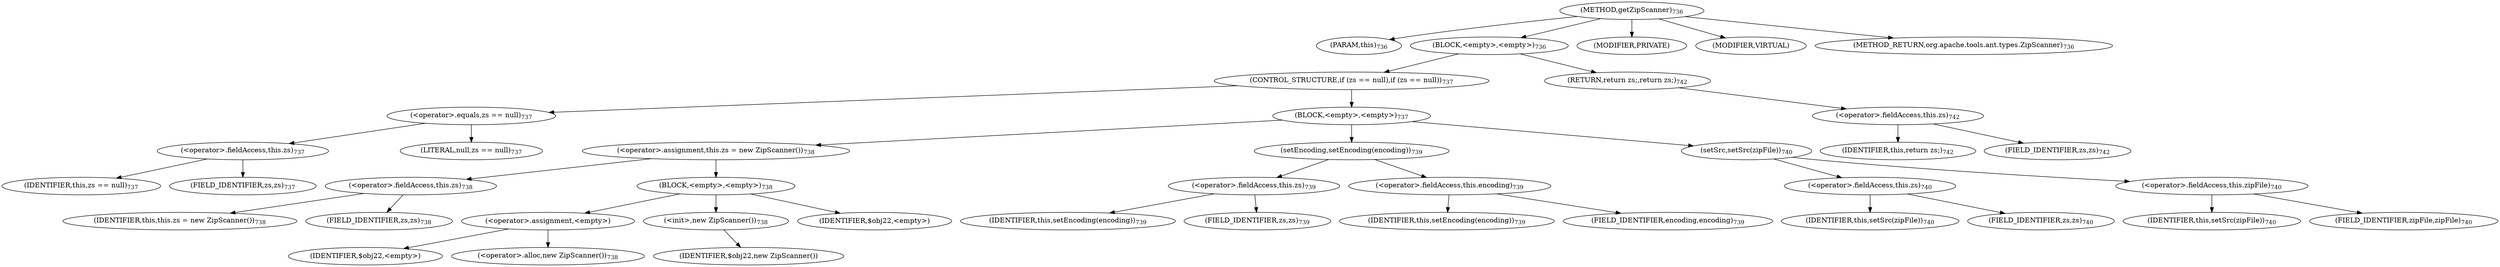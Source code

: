 digraph "getZipScanner" {  
"1751" [label = <(METHOD,getZipScanner)<SUB>736</SUB>> ]
"1752" [label = <(PARAM,this)<SUB>736</SUB>> ]
"1753" [label = <(BLOCK,&lt;empty&gt;,&lt;empty&gt;)<SUB>736</SUB>> ]
"1754" [label = <(CONTROL_STRUCTURE,if (zs == null),if (zs == null))<SUB>737</SUB>> ]
"1755" [label = <(&lt;operator&gt;.equals,zs == null)<SUB>737</SUB>> ]
"1756" [label = <(&lt;operator&gt;.fieldAccess,this.zs)<SUB>737</SUB>> ]
"1757" [label = <(IDENTIFIER,this,zs == null)<SUB>737</SUB>> ]
"1758" [label = <(FIELD_IDENTIFIER,zs,zs)<SUB>737</SUB>> ]
"1759" [label = <(LITERAL,null,zs == null)<SUB>737</SUB>> ]
"1760" [label = <(BLOCK,&lt;empty&gt;,&lt;empty&gt;)<SUB>737</SUB>> ]
"1761" [label = <(&lt;operator&gt;.assignment,this.zs = new ZipScanner())<SUB>738</SUB>> ]
"1762" [label = <(&lt;operator&gt;.fieldAccess,this.zs)<SUB>738</SUB>> ]
"1763" [label = <(IDENTIFIER,this,this.zs = new ZipScanner())<SUB>738</SUB>> ]
"1764" [label = <(FIELD_IDENTIFIER,zs,zs)<SUB>738</SUB>> ]
"1765" [label = <(BLOCK,&lt;empty&gt;,&lt;empty&gt;)<SUB>738</SUB>> ]
"1766" [label = <(&lt;operator&gt;.assignment,&lt;empty&gt;)> ]
"1767" [label = <(IDENTIFIER,$obj22,&lt;empty&gt;)> ]
"1768" [label = <(&lt;operator&gt;.alloc,new ZipScanner())<SUB>738</SUB>> ]
"1769" [label = <(&lt;init&gt;,new ZipScanner())<SUB>738</SUB>> ]
"1770" [label = <(IDENTIFIER,$obj22,new ZipScanner())> ]
"1771" [label = <(IDENTIFIER,$obj22,&lt;empty&gt;)> ]
"1772" [label = <(setEncoding,setEncoding(encoding))<SUB>739</SUB>> ]
"1773" [label = <(&lt;operator&gt;.fieldAccess,this.zs)<SUB>739</SUB>> ]
"1774" [label = <(IDENTIFIER,this,setEncoding(encoding))<SUB>739</SUB>> ]
"1775" [label = <(FIELD_IDENTIFIER,zs,zs)<SUB>739</SUB>> ]
"1776" [label = <(&lt;operator&gt;.fieldAccess,this.encoding)<SUB>739</SUB>> ]
"1777" [label = <(IDENTIFIER,this,setEncoding(encoding))<SUB>739</SUB>> ]
"1778" [label = <(FIELD_IDENTIFIER,encoding,encoding)<SUB>739</SUB>> ]
"1779" [label = <(setSrc,setSrc(zipFile))<SUB>740</SUB>> ]
"1780" [label = <(&lt;operator&gt;.fieldAccess,this.zs)<SUB>740</SUB>> ]
"1781" [label = <(IDENTIFIER,this,setSrc(zipFile))<SUB>740</SUB>> ]
"1782" [label = <(FIELD_IDENTIFIER,zs,zs)<SUB>740</SUB>> ]
"1783" [label = <(&lt;operator&gt;.fieldAccess,this.zipFile)<SUB>740</SUB>> ]
"1784" [label = <(IDENTIFIER,this,setSrc(zipFile))<SUB>740</SUB>> ]
"1785" [label = <(FIELD_IDENTIFIER,zipFile,zipFile)<SUB>740</SUB>> ]
"1786" [label = <(RETURN,return zs;,return zs;)<SUB>742</SUB>> ]
"1787" [label = <(&lt;operator&gt;.fieldAccess,this.zs)<SUB>742</SUB>> ]
"1788" [label = <(IDENTIFIER,this,return zs;)<SUB>742</SUB>> ]
"1789" [label = <(FIELD_IDENTIFIER,zs,zs)<SUB>742</SUB>> ]
"1790" [label = <(MODIFIER,PRIVATE)> ]
"1791" [label = <(MODIFIER,VIRTUAL)> ]
"1792" [label = <(METHOD_RETURN,org.apache.tools.ant.types.ZipScanner)<SUB>736</SUB>> ]
  "1751" -> "1752" 
  "1751" -> "1753" 
  "1751" -> "1790" 
  "1751" -> "1791" 
  "1751" -> "1792" 
  "1753" -> "1754" 
  "1753" -> "1786" 
  "1754" -> "1755" 
  "1754" -> "1760" 
  "1755" -> "1756" 
  "1755" -> "1759" 
  "1756" -> "1757" 
  "1756" -> "1758" 
  "1760" -> "1761" 
  "1760" -> "1772" 
  "1760" -> "1779" 
  "1761" -> "1762" 
  "1761" -> "1765" 
  "1762" -> "1763" 
  "1762" -> "1764" 
  "1765" -> "1766" 
  "1765" -> "1769" 
  "1765" -> "1771" 
  "1766" -> "1767" 
  "1766" -> "1768" 
  "1769" -> "1770" 
  "1772" -> "1773" 
  "1772" -> "1776" 
  "1773" -> "1774" 
  "1773" -> "1775" 
  "1776" -> "1777" 
  "1776" -> "1778" 
  "1779" -> "1780" 
  "1779" -> "1783" 
  "1780" -> "1781" 
  "1780" -> "1782" 
  "1783" -> "1784" 
  "1783" -> "1785" 
  "1786" -> "1787" 
  "1787" -> "1788" 
  "1787" -> "1789" 
}

